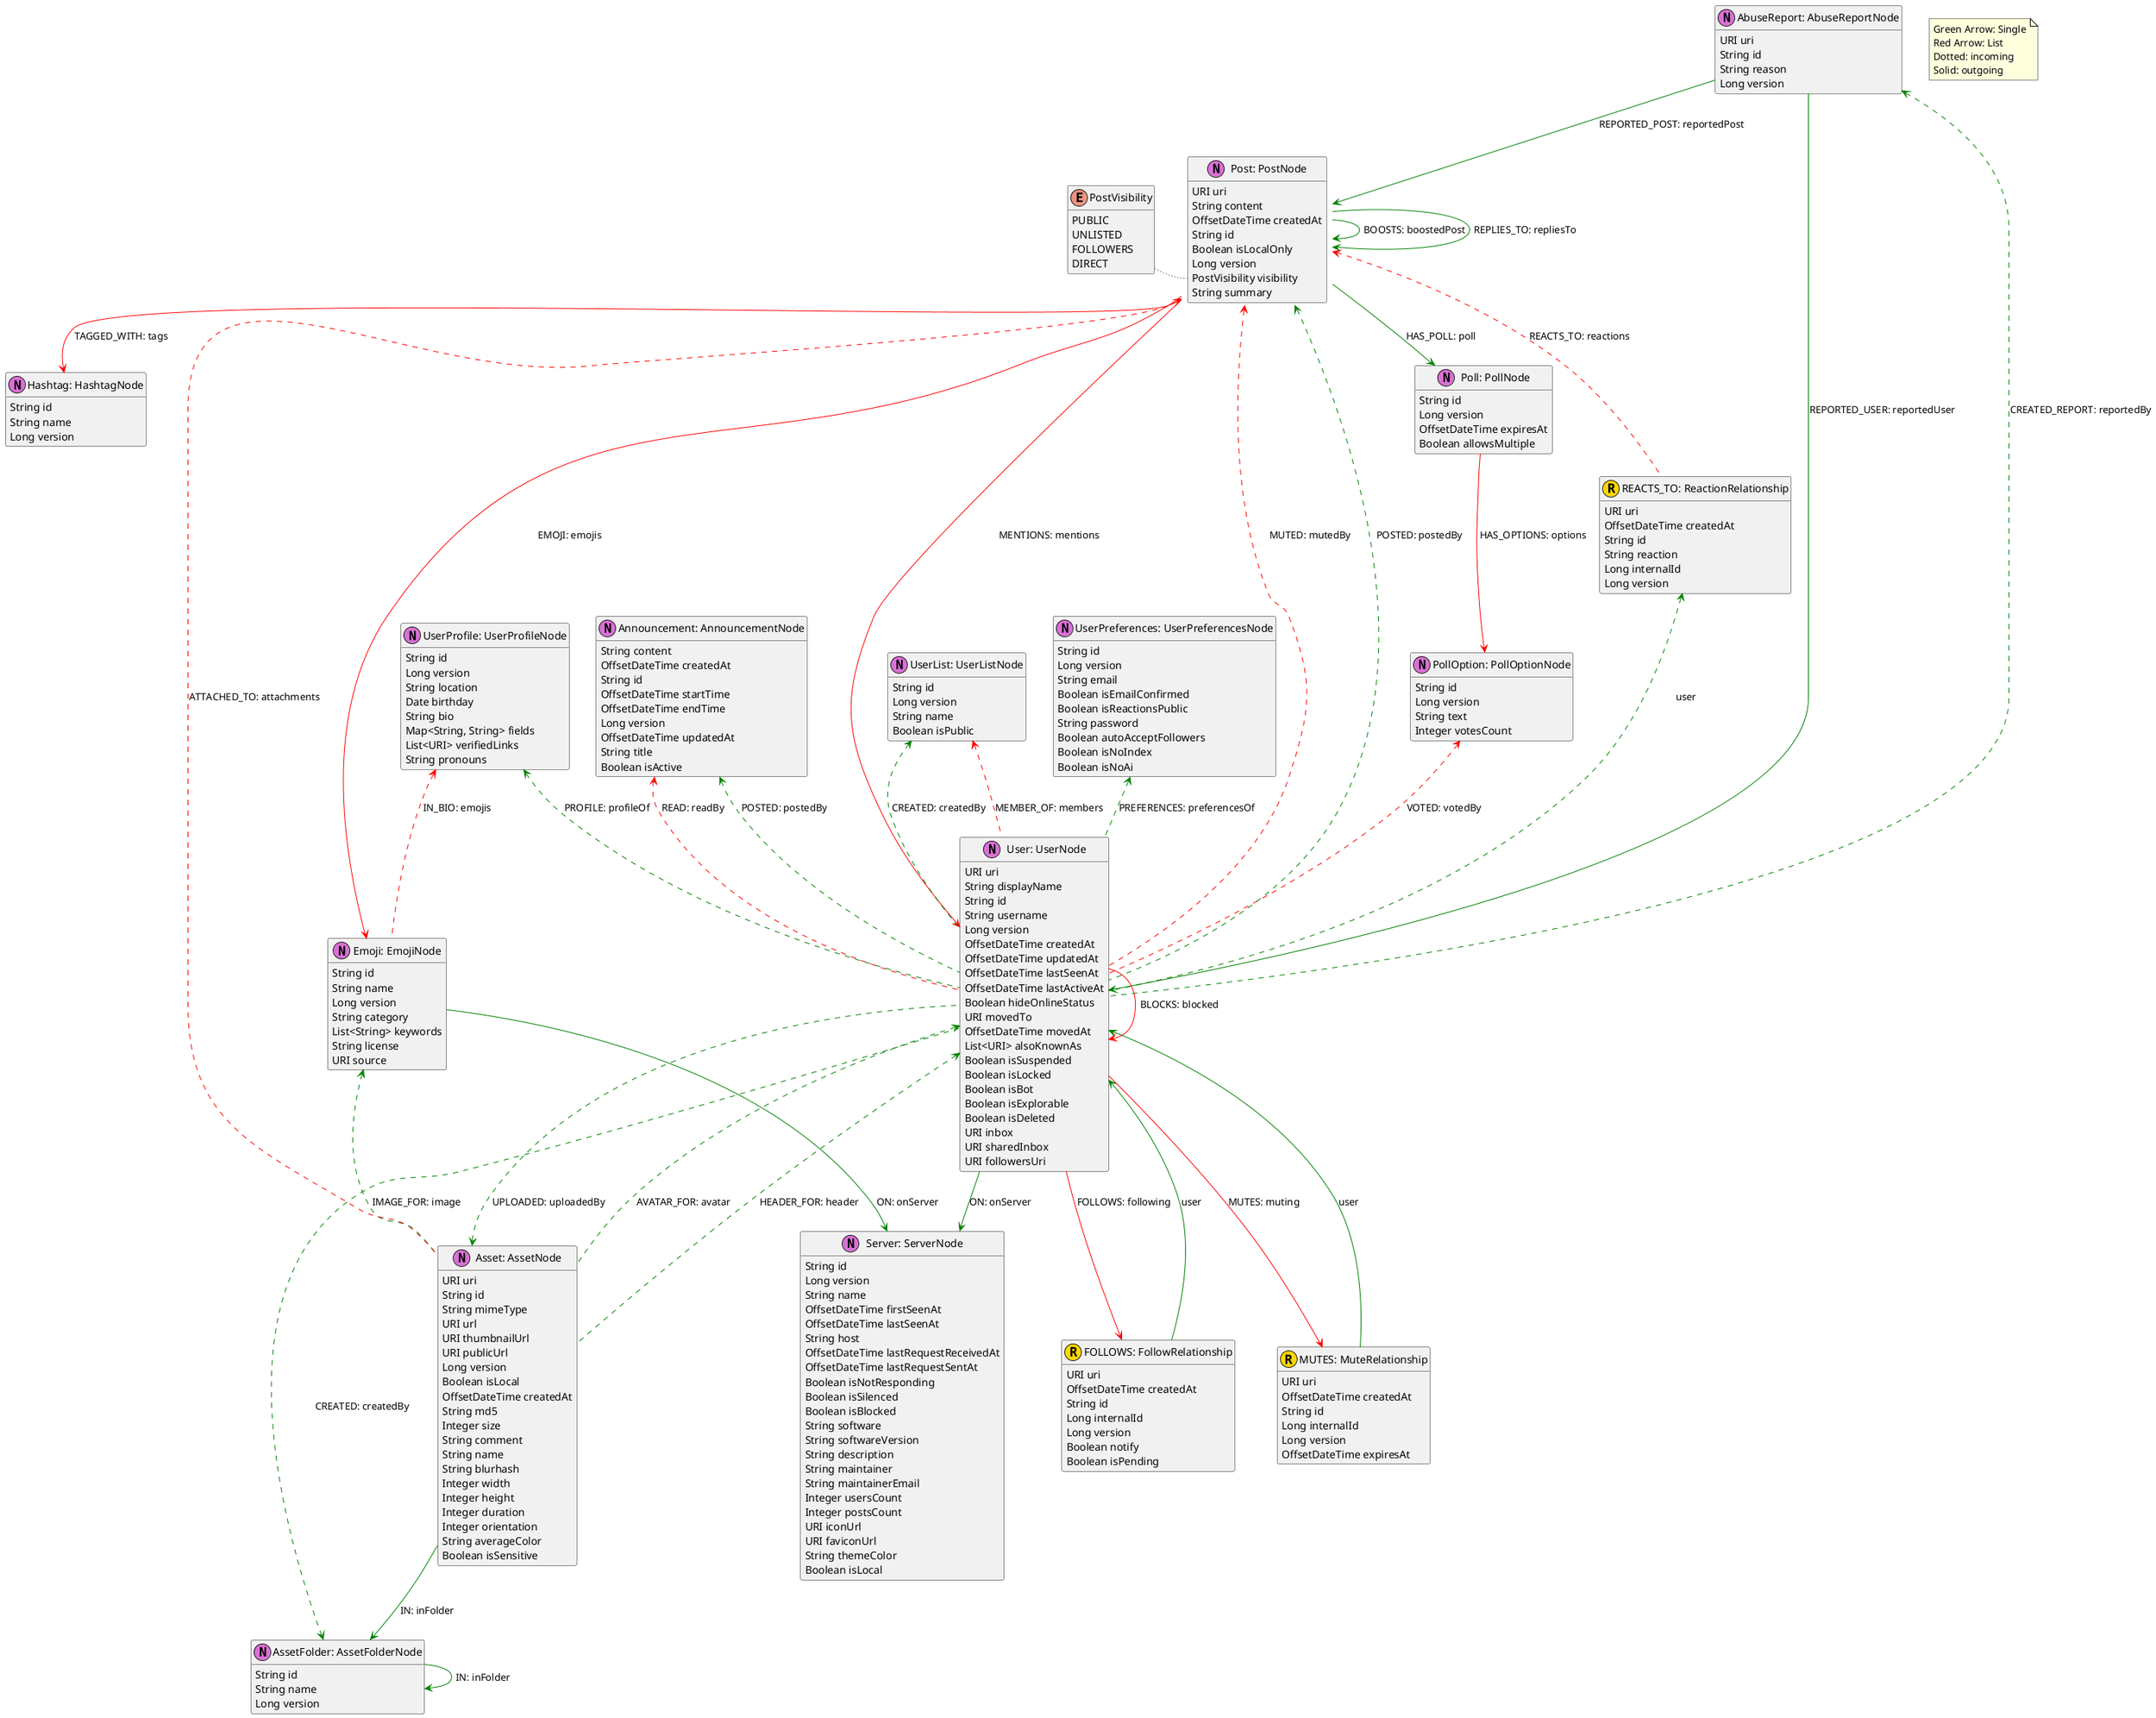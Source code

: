 @startuml Database Graph Schema
'https://plantuml.com/class-diagram

hide empty members

note as N1
Green Arrow: Single
Red Arrow: List
Dotted: incoming
Solid: outgoing
end note


'Start AbuseReport
class "AbuseReport: AbuseReportNode" as abuseReport << (N,orchid) >> {
    URI uri
    String id
    String reason
    Long version
}
abuseReport <.[#green]. user : "CREATED_REPORT: reportedBy"
abuseReport -[#green]-> user : "REPORTED_USER: reportedUser"
abuseReport -[#green]-> post : "REPORTED_POST: reportedPost"
'End AbuseReport

'Start Announcement
class "Announcement: AnnouncementNode" as announcement << (N,orchid) >> {
    String content
    OffsetDateTime createdAt
    String id
    OffsetDateTime startTime
    OffsetDateTime endTime
    Long version
    OffsetDateTime updatedAt
    String title
    Boolean isActive

}
announcement <.[#green]. user : "POSTED: postedBy"
announcement <.[#red]. user : "READ: readBy"
'End Announcement

'Start Asset
class "Asset: AssetNode" as asset << (N,orchid) >> {
    URI uri
    String id
    String mimeType
    URI url
    URI thumbnailUrl
    URI publicUrl
    Long version
    Boolean isLocal
    OffsetDateTime createdAt
    String md5
    Integer size
    String comment
    String name
    String blurhash
    Integer width
    Integer height
    Integer duration
    Integer orientation
    String averageColor
    Boolean isSensitive
}
asset <.[#green]. user : "UPLOADED: uploadedBy"
asset -[#green]-> assetFolder : "IN: inFolder"
'End Asset

'Start AssetFolder
class "AssetFolder: AssetFolderNode" as assetFolder << (N,orchid) >> {
    String id
    String name
    Long version
}
assetFolder -[#green]-> assetFolder : "IN: inFolder"
assetFolder <.[#green]. user : "CREATED: createdBy"
'End AssetFolder

'Start Emoji
class "Emoji: EmojiNode" as emoji << (N,orchid) >> {
    String id
    String name
    Long version
    String category
    List<String> keywords
    String license
    URI source
}
emoji <.[#green]. asset : "IMAGE_FOR: image"
emoji -[#green]-> server : "ON: onServer"
'End Emoji

'Start Following
class "FOLLOWS: FollowRelationship" as following <<(R, gold)>>{
    URI uri
    OffsetDateTime createdAt
    String id
    Long internalId
    Long version
    Boolean notify
    Boolean isPending
}
following -[#green]-> user : user
'End Following

'Start Hashtag
class "Hashtag: HashtagNode" as hashtag << (N,orchid) >> {
    String id
    String name
    Long version
}
'End Hashtag

'Start Muting
class "MUTES: MuteRelationship" as muting <<(R, gold)>>{
    URI uri
    OffsetDateTime createdAt
    String id
    Long internalId
    Long version
    OffsetDateTime expiresAt
}
muting -[#green]-> user : user
'End Muting

'Start Poll
class "Poll: PollNode" as poll << (N,orchid) >> {
    String id
    Long version
    OffsetDateTime expiresAt
    Boolean allowsMultiple
}
poll -[#red]-> pollOption : "HAS_OPTIONS: options"
'End Poll
'Start PollOption
class "PollOption: PollOptionNode" as pollOption << (N,orchid) >> {
    String id
    Long version
    String text
    Integer votesCount
}
pollOption <.[#red]. user : "VOTED: votedBy"
'End PollOption

'Start Post
class "Post: PostNode" as post << (N,orchid) >> {
    URI uri
    String content
    OffsetDateTime createdAt
    String id
    Boolean isLocalOnly
    Long version
    PostVisibility visibility
    String summary
}

post -[#green]-> post : "BOOSTS: boostedPost"
post -[#green]-> post : "REPLIES_TO: repliesTo"
post <.[#green]. user : "POSTED: postedBy"
post <.[#red]. reaction : "REACTS_TO: reactions"
post <.[#red]. asset : "ATTACHED_TO: attachments"
post -[#red]-> hashtag : "TAGGED_WITH: tags"
post -[#red]-> user : "MENTIONS: mentions"
post -[#red]-> emoji : "EMOJI: emojis"
post <.[#red]. user : "MUTED: mutedBy"
post -[#green]-> poll: "HAS_POLL: poll"

enum "PostVisibility" as visibility {
    PUBLIC
    UNLISTED
    FOLLOWERS
    DIRECT
}

post::visibility -left[dotted]- visibility
'End Post

'Start Reaction
class "REACTS_TO: ReactionRelationship" as reaction <<(R, gold)>> {
    URI uri
    OffsetDateTime createdAt
    String id
    String reaction
    Long internalId
    Long version
}
reaction <.[#green]. user : user
'End Reaction

'Start Server
class "Server: ServerNode" as server << (N,orchid) >> {
    String id
    Long version
    String name
    OffsetDateTime firstSeenAt
    OffsetDateTime lastSeenAt
    String host
    OffsetDateTime lastRequestReceivedAt
    OffsetDateTime lastRequestSentAt
    Boolean isNotResponding
    Boolean isSilenced
    Boolean isBlocked
    String software
    String softwareVersion
    String description
    String maintainer
    String maintainerEmail
    Integer usersCount
    Integer postsCount
    URI iconUrl
    URI faviconUrl
    String themeColor
    Boolean isLocal
}
'End Server

'Start User
class "User: UserNode" as user << (N,orchid) >> {
    URI uri
    String displayName
    String id
    String username
    Long version
    OffsetDateTime createdAt
    OffsetDateTime updatedAt
    OffsetDateTime lastSeenAt
    OffsetDateTime lastActiveAt
    Boolean hideOnlineStatus
    URI movedTo
    OffsetDateTime movedAt
    List<URI> alsoKnownAs
    Boolean isSuspended
    Boolean isLocked
    Boolean isBot
    Boolean isExplorable
    Boolean isDeleted
    URI inbox
    URI sharedInbox
    URI followersUri
}

user -[#red]-> following : "FOLLOWS: following"
user -[#red]-> muting : "MUTES: muting"
user -[#red]-> user : "BLOCKS: blocked"
user <.[#green]. asset : "AVATAR_FOR: avatar"
user <.[#green]. asset : "HEADER_FOR: header"
user -[#green]-> server: "ON: onServer"
'End User

'Start UserList
class "UserList: UserListNode" as userList << (N,orchid) >> {
    String id
    Long version
    String name
    Boolean isPublic
}
userList <.[#red]. user : "MEMBER_OF: members"
userList <.[#green]. user: "CREATED: createdBy"
'End UserList

'Start UserProfile
class "UserProfile: UserProfileNode" as userProfile << (N,orchid) >> {
    String id
    Long version
    String location
    Date birthday
    String bio
    Map<String, String> fields
    List<URI> verifiedLinks
    String pronouns
}
userProfile <.[#green]. user : "PROFILE: profileOf"
userProfile <.[#red]. emoji : "IN_BIO: emojis"
'End UserProfile

'Start UserPreferences
class "UserPreferences: UserPreferencesNode" as userPreferences << (N,orchid) >>{
    String id
    Long version
    String email
    Boolean isEmailConfirmed
    Boolean isReactionsPublic
    String password
    Boolean autoAcceptFollowers
    Boolean isNoIndex
    Boolean isNoAi
}
userPreferences <.[#green]. user : "PREFERENCES: preferencesOf"
'End UserPreferences
@enduml
